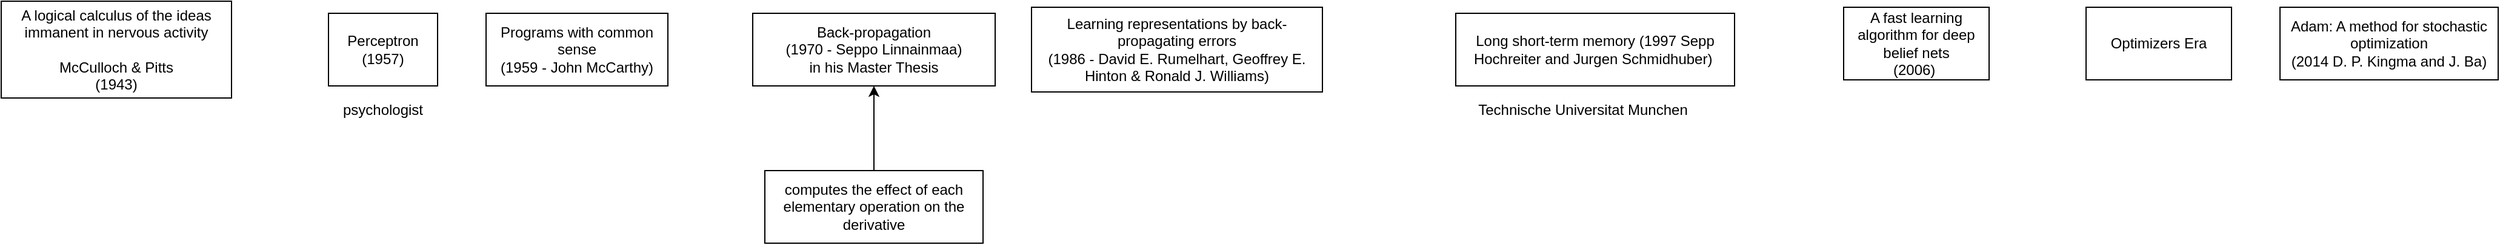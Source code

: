 <mxfile version="22.0.2" type="device">
  <diagram name="Page-1" id="fszSgww_1dAeZ_HgrDwM">
    <mxGraphModel dx="2342" dy="502" grid="1" gridSize="10" guides="1" tooltips="1" connect="1" arrows="1" fold="1" page="1" pageScale="1" pageWidth="1500" pageHeight="1500" math="0" shadow="0">
      <root>
        <mxCell id="0" />
        <mxCell id="1" parent="0" />
        <mxCell id="HubD9zfiLveP18eOLaB0-1" value="Back-propagation&lt;br&gt;(1970 - Seppo Linnainmaa)&lt;br&gt;in his Master Thesis" style="rounded=0;whiteSpace=wrap;html=1;" vertex="1" parent="1">
          <mxGeometry x="360" y="300" width="200" height="60" as="geometry" />
        </mxCell>
        <mxCell id="HubD9zfiLveP18eOLaB0-2" style="rounded=0;orthogonalLoop=1;jettySize=auto;html=1;exitX=0.5;exitY=0;exitDx=0;exitDy=0;entryX=0.5;entryY=1;entryDx=0;entryDy=0;" edge="1" parent="1" source="HubD9zfiLveP18eOLaB0-3" target="HubD9zfiLveP18eOLaB0-1">
          <mxGeometry relative="1" as="geometry" />
        </mxCell>
        <mxCell id="HubD9zfiLveP18eOLaB0-3" value="computes the effect of each elementary operation on the derivative" style="rounded=0;whiteSpace=wrap;html=1;" vertex="1" parent="1">
          <mxGeometry x="370" y="430" width="180" height="60" as="geometry" />
        </mxCell>
        <mxCell id="HubD9zfiLveP18eOLaB0-4" value="Perceptron&lt;br&gt;(1957)" style="rounded=0;whiteSpace=wrap;html=1;" vertex="1" parent="1">
          <mxGeometry x="10" y="300" width="90" height="60" as="geometry" />
        </mxCell>
        <mxCell id="HubD9zfiLveP18eOLaB0-5" value="A fast learning algorithm for deep belief nets&lt;br&gt;(2006)&amp;nbsp;" style="rounded=0;whiteSpace=wrap;html=1;" vertex="1" parent="1">
          <mxGeometry x="1260" y="295" width="120" height="60" as="geometry" />
        </mxCell>
        <mxCell id="HubD9zfiLveP18eOLaB0-6" value="Programs with common sense&lt;br&gt;(1959 - John McCarthy)" style="rounded=0;whiteSpace=wrap;html=1;" vertex="1" parent="1">
          <mxGeometry x="140" y="300" width="150" height="60" as="geometry" />
        </mxCell>
        <mxCell id="HubD9zfiLveP18eOLaB0-7" value="Learning representations by back-propagating errors&lt;br&gt;(1986 - David E. Rumelhart, Geoffrey E. Hinton &amp;amp; Ronald J. Williams)" style="rounded=0;whiteSpace=wrap;html=1;" vertex="1" parent="1">
          <mxGeometry x="590" y="295" width="240" height="70" as="geometry" />
        </mxCell>
        <mxCell id="HubD9zfiLveP18eOLaB0-8" value="Long short-term memory (1997 Sepp Hochreiter and Jurgen Schmidhuber)&amp;nbsp;" style="rounded=0;whiteSpace=wrap;html=1;" vertex="1" parent="1">
          <mxGeometry x="940" y="300" width="230" height="60" as="geometry" />
        </mxCell>
        <mxCell id="HubD9zfiLveP18eOLaB0-9" value="Technische Universitat Munchen" style="text;html=1;strokeColor=none;fillColor=none;align=center;verticalAlign=middle;whiteSpace=wrap;rounded=0;" vertex="1" parent="1">
          <mxGeometry x="940" y="365" width="210" height="30" as="geometry" />
        </mxCell>
        <mxCell id="HubD9zfiLveP18eOLaB0-10" value="Optimizers Era" style="rounded=0;whiteSpace=wrap;html=1;" vertex="1" parent="1">
          <mxGeometry x="1460" y="295" width="120" height="60" as="geometry" />
        </mxCell>
        <mxCell id="HubD9zfiLveP18eOLaB0-11" value="Adam: A method for stochastic optimization &lt;br&gt;(2014 D. P. Kingma and J. Ba)" style="rounded=0;whiteSpace=wrap;html=1;" vertex="1" parent="1">
          <mxGeometry x="1620" y="295" width="180" height="60" as="geometry" />
        </mxCell>
        <mxCell id="HubD9zfiLveP18eOLaB0-12" value="psychologist" style="text;html=1;strokeColor=none;fillColor=none;align=center;verticalAlign=middle;whiteSpace=wrap;rounded=0;" vertex="1" parent="1">
          <mxGeometry x="15" y="365" width="80" height="30" as="geometry" />
        </mxCell>
        <mxCell id="HubD9zfiLveP18eOLaB0-15" value="A logical calculus of the ideas immanent in nervous activity&lt;br&gt;&lt;br&gt;McCulloch &amp;amp; Pitts&lt;br&gt;(1943)" style="rounded=0;whiteSpace=wrap;html=1;" vertex="1" parent="1">
          <mxGeometry x="-260" y="290" width="190" height="80" as="geometry" />
        </mxCell>
      </root>
    </mxGraphModel>
  </diagram>
</mxfile>
